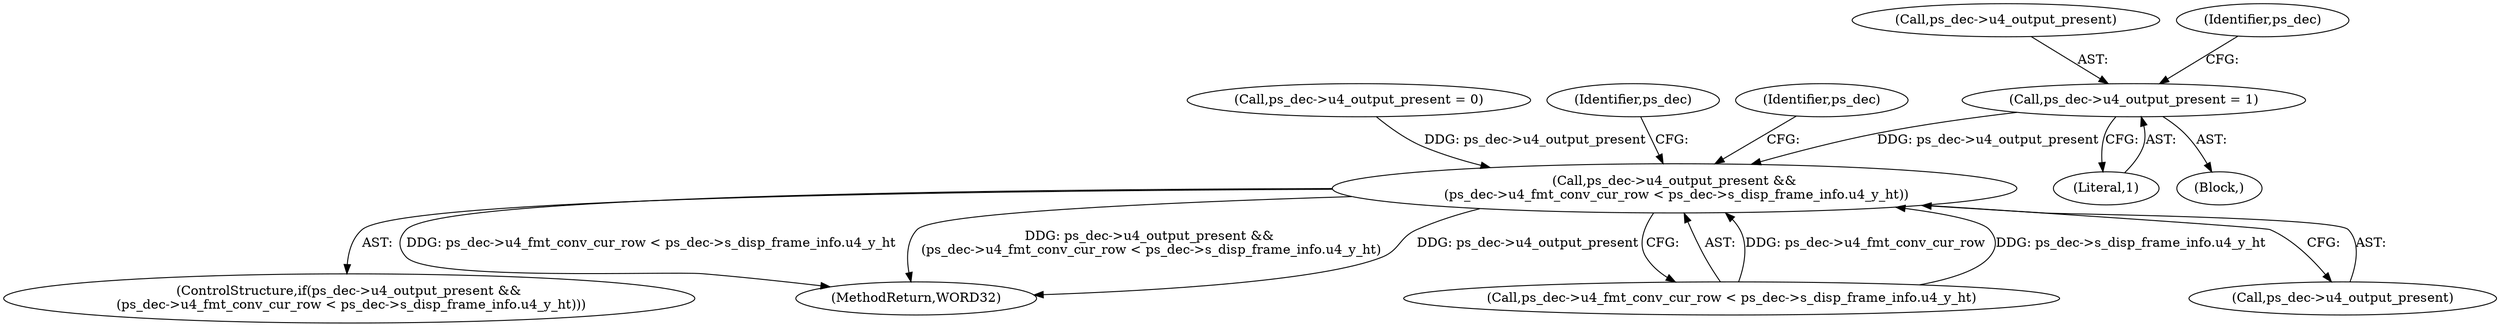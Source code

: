 digraph "0_Android_e86d3cfd2bc28dac421092106751e5638d54a848@pointer" {
"1002085" [label="(Call,ps_dec->u4_output_present = 1)"];
"1002094" [label="(Call,ps_dec->u4_output_present &&\n (ps_dec->u4_fmt_conv_cur_row < ps_dec->s_disp_frame_info.u4_y_ht))"];
"1002098" [label="(Call,ps_dec->u4_fmt_conv_cur_row < ps_dec->s_disp_frame_info.u4_y_ht)"];
"1000343" [label="(Call,ps_dec->u4_output_present = 0)"];
"1002089" [label="(Literal,1)"];
"1002110" [label="(Identifier,ps_dec)"];
"1002141" [label="(Identifier,ps_dec)"];
"1002094" [label="(Call,ps_dec->u4_output_present &&\n (ps_dec->u4_fmt_conv_cur_row < ps_dec->s_disp_frame_info.u4_y_ht))"];
"1002086" [label="(Call,ps_dec->u4_output_present)"];
"1002093" [label="(ControlStructure,if(ps_dec->u4_output_present &&\n (ps_dec->u4_fmt_conv_cur_row < ps_dec->s_disp_frame_info.u4_y_ht)))"];
"1002270" [label="(MethodReturn,WORD32)"];
"1002091" [label="(Identifier,ps_dec)"];
"1002079" [label="(Block,)"];
"1002085" [label="(Call,ps_dec->u4_output_present = 1)"];
"1002095" [label="(Call,ps_dec->u4_output_present)"];
"1002085" -> "1002079"  [label="AST: "];
"1002085" -> "1002089"  [label="CFG: "];
"1002086" -> "1002085"  [label="AST: "];
"1002089" -> "1002085"  [label="AST: "];
"1002091" -> "1002085"  [label="CFG: "];
"1002085" -> "1002094"  [label="DDG: ps_dec->u4_output_present"];
"1002094" -> "1002093"  [label="AST: "];
"1002094" -> "1002095"  [label="CFG: "];
"1002094" -> "1002098"  [label="CFG: "];
"1002095" -> "1002094"  [label="AST: "];
"1002098" -> "1002094"  [label="AST: "];
"1002110" -> "1002094"  [label="CFG: "];
"1002141" -> "1002094"  [label="CFG: "];
"1002094" -> "1002270"  [label="DDG: ps_dec->u4_fmt_conv_cur_row < ps_dec->s_disp_frame_info.u4_y_ht"];
"1002094" -> "1002270"  [label="DDG: ps_dec->u4_output_present &&\n (ps_dec->u4_fmt_conv_cur_row < ps_dec->s_disp_frame_info.u4_y_ht)"];
"1002094" -> "1002270"  [label="DDG: ps_dec->u4_output_present"];
"1000343" -> "1002094"  [label="DDG: ps_dec->u4_output_present"];
"1002098" -> "1002094"  [label="DDG: ps_dec->u4_fmt_conv_cur_row"];
"1002098" -> "1002094"  [label="DDG: ps_dec->s_disp_frame_info.u4_y_ht"];
}
